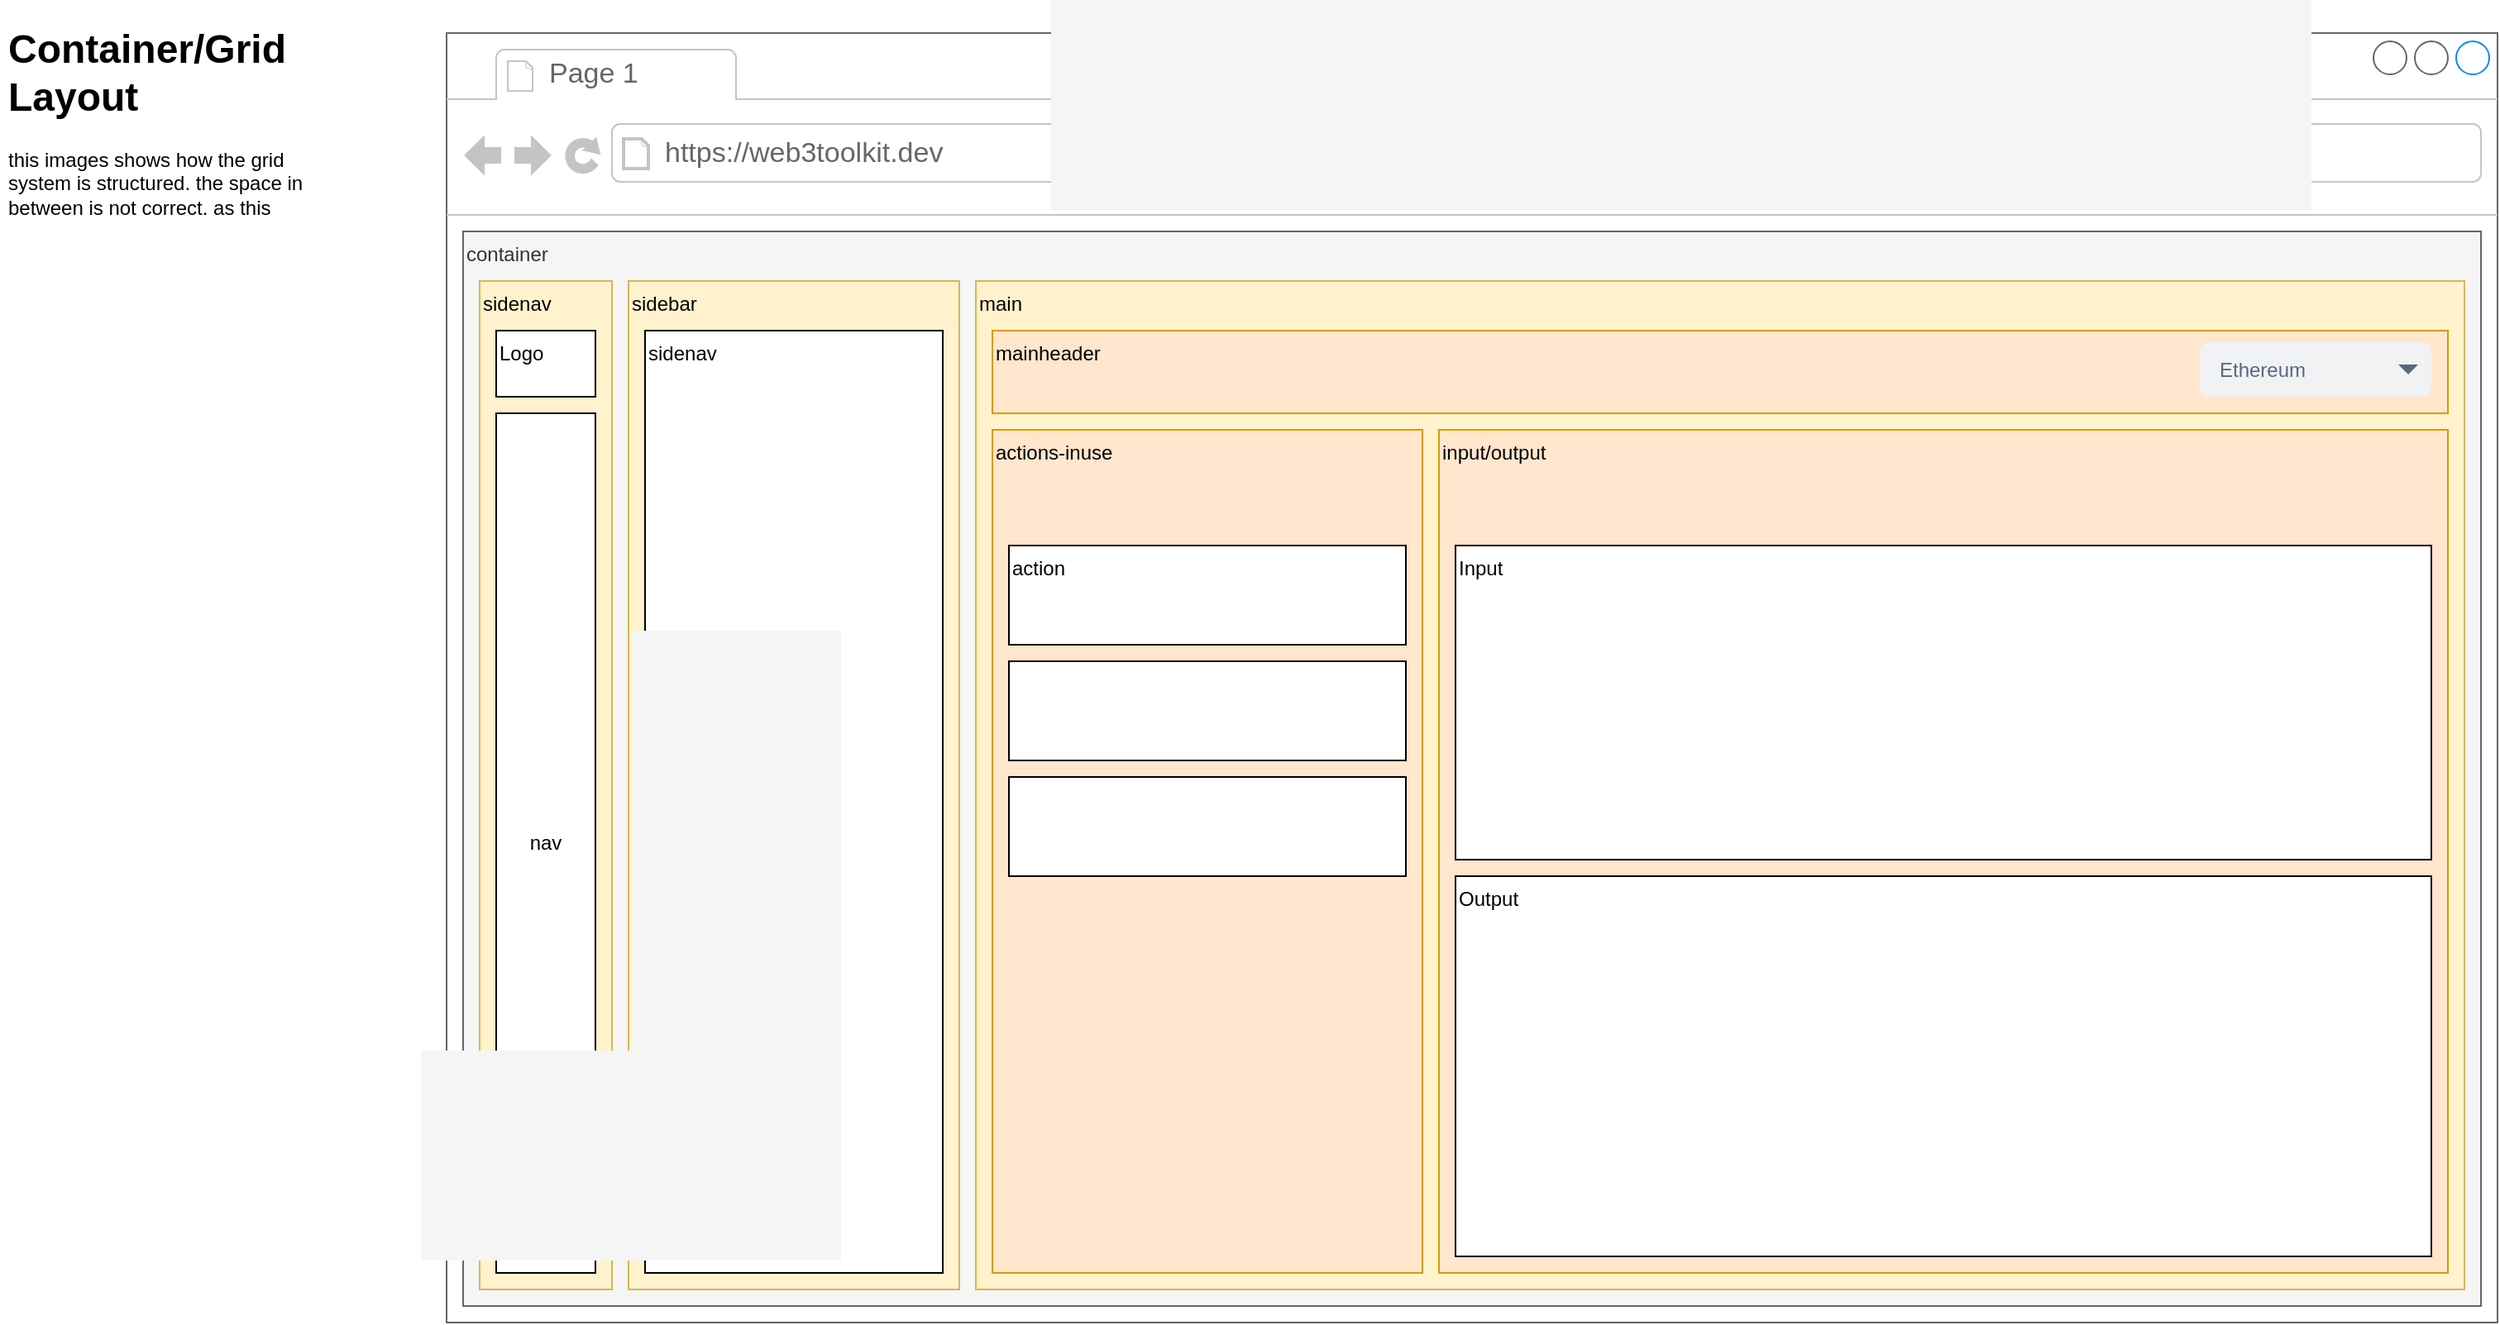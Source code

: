 <mxfile version="16.5.1" type="device" pages="2"><diagram id="3-cAj3V4vFxRDtfZPN4U" name="Layout"><mxGraphModel dx="2272" dy="857" grid="1" gridSize="10" guides="1" tooltips="1" connect="1" arrows="1" fold="1" page="1" pageScale="1" pageWidth="850" pageHeight="1100" math="0" shadow="0"><root><mxCell id="RZp6OpLTO9H3QgokEeUe-0"/><mxCell id="RZp6OpLTO9H3QgokEeUe-1" parent="RZp6OpLTO9H3QgokEeUe-0"/><mxCell id="RZp6OpLTO9H3QgokEeUe-2" value="" style="strokeWidth=1;shadow=0;dashed=0;align=left;html=1;shape=mxgraph.mockup.containers.browserWindow;rSize=0;strokeColor=#666666;strokeColor2=#008cff;strokeColor3=#c4c4c4;mainText=,;recursiveResize=0;verticalAlign=top;" parent="RZp6OpLTO9H3QgokEeUe-1" vertex="1"><mxGeometry x="190" y="90" width="1240" height="780" as="geometry"/></mxCell><mxCell id="RZp6OpLTO9H3QgokEeUe-3" value="Page 1" style="strokeWidth=1;shadow=0;dashed=0;align=center;html=1;shape=mxgraph.mockup.containers.anchor;fontSize=17;fontColor=#666666;align=left;" parent="RZp6OpLTO9H3QgokEeUe-2" vertex="1"><mxGeometry x="60" y="12" width="110" height="26" as="geometry"/></mxCell><mxCell id="RZp6OpLTO9H3QgokEeUe-4" value="https://web3toolkit.dev" style="strokeWidth=1;shadow=0;dashed=0;align=center;html=1;shape=mxgraph.mockup.containers.anchor;rSize=0;fontSize=17;fontColor=#666666;align=left;" parent="RZp6OpLTO9H3QgokEeUe-2" vertex="1"><mxGeometry x="130" y="60" width="250" height="26" as="geometry"/></mxCell><mxCell id="RZp6OpLTO9H3QgokEeUe-17" value="container" style="rounded=0;whiteSpace=wrap;html=1;fillColor=#f5f5f5;fontColor=#333333;strokeColor=#666666;align=left;verticalAlign=top;" parent="RZp6OpLTO9H3QgokEeUe-2" vertex="1"><mxGeometry x="10" y="120" width="1220" height="650" as="geometry"/></mxCell><mxCell id="RZp6OpLTO9H3QgokEeUe-18" value="sidebar" style="rounded=0;whiteSpace=wrap;html=1;fillColor=#fff2cc;strokeColor=#d6b656;align=left;verticalAlign=top;" parent="RZp6OpLTO9H3QgokEeUe-2" vertex="1"><mxGeometry x="110" y="150" width="200" height="610" as="geometry"/></mxCell><mxCell id="RZp6OpLTO9H3QgokEeUe-20" value="main" style="rounded=0;whiteSpace=wrap;html=1;fillColor=#fff2cc;strokeColor=#d6b656;align=left;verticalAlign=top;" parent="RZp6OpLTO9H3QgokEeUe-2" vertex="1"><mxGeometry x="320" y="150" width="900" height="610" as="geometry"/></mxCell><mxCell id="RZp6OpLTO9H3QgokEeUe-19" value="actions-inuse" style="rounded=0;whiteSpace=wrap;html=1;fillColor=#ffe6cc;strokeColor=#d79b00;verticalAlign=top;align=left;" parent="RZp6OpLTO9H3QgokEeUe-2" vertex="1"><mxGeometry x="330" y="240" width="260" height="510" as="geometry"/></mxCell><mxCell id="RZp6OpLTO9H3QgokEeUe-21" value="action" style="rounded=0;whiteSpace=wrap;html=1;verticalAlign=top;align=left;" parent="RZp6OpLTO9H3QgokEeUe-2" vertex="1"><mxGeometry x="340" y="310" width="240" height="60" as="geometry"/></mxCell><mxCell id="RZp6OpLTO9H3QgokEeUe-22" value="" style="rounded=0;whiteSpace=wrap;html=1;verticalAlign=top;align=left;" parent="RZp6OpLTO9H3QgokEeUe-2" vertex="1"><mxGeometry x="340" y="380" width="240" height="60" as="geometry"/></mxCell><mxCell id="RZp6OpLTO9H3QgokEeUe-23" value="" style="rounded=0;whiteSpace=wrap;html=1;verticalAlign=top;align=left;" parent="RZp6OpLTO9H3QgokEeUe-2" vertex="1"><mxGeometry x="340" y="450" width="240" height="60" as="geometry"/></mxCell><mxCell id="RZp6OpLTO9H3QgokEeUe-24" value="input/output" style="rounded=0;whiteSpace=wrap;html=1;fillColor=#ffe6cc;strokeColor=#d79b00;verticalAlign=top;align=left;" parent="RZp6OpLTO9H3QgokEeUe-2" vertex="1"><mxGeometry x="600" y="240" width="610" height="510" as="geometry"/></mxCell><mxCell id="RZp6OpLTO9H3QgokEeUe-26" value="sidenav" style="rounded=0;whiteSpace=wrap;html=1;verticalAlign=top;align=left;" parent="RZp6OpLTO9H3QgokEeUe-2" vertex="1"><mxGeometry x="120" y="180" width="180" height="570" as="geometry"/></mxCell><mxCell id="RZp6OpLTO9H3QgokEeUe-27" value="mainheader" style="rounded=0;whiteSpace=wrap;html=1;fillColor=#ffe6cc;strokeColor=#d79b00;verticalAlign=top;align=left;" parent="RZp6OpLTO9H3QgokEeUe-2" vertex="1"><mxGeometry x="330" y="180" width="880" height="50" as="geometry"/></mxCell><mxCell id="RZp6OpLTO9H3QgokEeUe-6" value="Ethereum" style="rounded=1;fillColor=#F1F2F4;strokeColor=none;html=1;fontColor=#596780;align=left;fontSize=12;spacingLeft=10;sketch=0;" parent="RZp6OpLTO9H3QgokEeUe-2" vertex="1"><mxGeometry x="1060" y="187" width="140" height="33" as="geometry"/></mxCell><mxCell id="RZp6OpLTO9H3QgokEeUe-7" value="" style="shape=triangle;direction=south;fillColor=#596780;strokeColor=none;html=1;sketch=0;" parent="RZp6OpLTO9H3QgokEeUe-6" vertex="1"><mxGeometry x="1" y="0.5" width="12" height="6" relative="1" as="geometry"><mxPoint x="-20" y="-3" as="offset"/></mxGeometry></mxCell><mxCell id="RZp6OpLTO9H3QgokEeUe-28" value="Input" style="rounded=0;whiteSpace=wrap;html=1;verticalAlign=top;align=left;" parent="RZp6OpLTO9H3QgokEeUe-2" vertex="1"><mxGeometry x="610" y="310" width="590" height="190" as="geometry"/></mxCell><mxCell id="RZp6OpLTO9H3QgokEeUe-29" value="Output" style="rounded=0;whiteSpace=wrap;html=1;verticalAlign=top;align=left;" parent="RZp6OpLTO9H3QgokEeUe-2" vertex="1"><mxGeometry x="610" y="510" width="590" height="230" as="geometry"/></mxCell><mxCell id="lHLZPjAf0To-OFBPr_Mt-18" value="sidenav" style="rounded=0;whiteSpace=wrap;html=1;fillColor=#fff2cc;strokeColor=#d6b656;verticalAlign=top;align=left;" vertex="1" parent="RZp6OpLTO9H3QgokEeUe-2"><mxGeometry x="20" y="150" width="80" height="610" as="geometry"/></mxCell><mxCell id="RZp6OpLTO9H3QgokEeUe-25" value="Logo" style="rounded=0;whiteSpace=wrap;html=1;verticalAlign=top;align=left;" parent="RZp6OpLTO9H3QgokEeUe-2" vertex="1"><mxGeometry x="30" y="180" width="60" height="40" as="geometry"/></mxCell><mxCell id="lHLZPjAf0To-OFBPr_Mt-19" value="nav" style="rounded=0;whiteSpace=wrap;html=1;" vertex="1" parent="RZp6OpLTO9H3QgokEeUe-2"><mxGeometry x="30" y="230" width="60" height="520" as="geometry"/></mxCell><mxCell id="RZp6OpLTO9H3QgokEeUe-30" value="&lt;h1&gt;Container/Grid Layout&lt;/h1&gt;&lt;div&gt;this images shows how the grid system is structured. the space in between is not correct, as this only focusses on how the rows and columns should be.&lt;/div&gt;" style="text;html=1;strokeColor=none;fillColor=none;spacing=5;spacingTop=-20;whiteSpace=wrap;overflow=hidden;rounded=0;" parent="RZp6OpLTO9H3QgokEeUe-1" vertex="1"><mxGeometry x="-80" y="80" width="190" height="120" as="geometry"/></mxCell></root></mxGraphModel></diagram><diagram id="2Ews7XKgGNr185ZKeQb5" name="icon"><mxGraphModel dx="1184" dy="714" grid="1" gridSize="10" guides="1" tooltips="1" connect="1" arrows="1" fold="1" page="1" pageScale="1" pageWidth="850" pageHeight="1100" math="0" shadow="0"><root><mxCell id="30nbD72PERh6PyU3U_IO-0"/><mxCell id="30nbD72PERh6PyU3U_IO-1" parent="30nbD72PERh6PyU3U_IO-0"/><mxCell id="roBNlrQUDukyXQDoDAtn-1" value="" style="endArrow=oval;html=1;rounded=0;endFill=1;startArrow=oval;startFill=1;strokeWidth=2;" edge="1" parent="30nbD72PERh6PyU3U_IO-1"><mxGeometry width="50" height="50" relative="1" as="geometry"><mxPoint x="301" y="644" as="sourcePoint"/><mxPoint x="355" y="595" as="targetPoint"/></mxGeometry></mxCell><mxCell id="roBNlrQUDukyXQDoDAtn-2" value="" style="endArrow=oval;html=1;rounded=0;endFill=1;startArrow=oval;startFill=1;strokeWidth=2;" edge="1" parent="30nbD72PERh6PyU3U_IO-1"><mxGeometry width="50" height="50" relative="1" as="geometry"><mxPoint x="355" y="595" as="sourcePoint"/><mxPoint x="409" y="547" as="targetPoint"/></mxGeometry></mxCell><mxCell id="roBNlrQUDukyXQDoDAtn-3" value="" style="endArrow=oval;html=1;rounded=0;endFill=1;startArrow=oval;startFill=1;strokeWidth=2;" edge="1" parent="30nbD72PERh6PyU3U_IO-1"><mxGeometry width="50" height="50" relative="1" as="geometry"><mxPoint x="205" y="741" as="sourcePoint"/><mxPoint x="249.0" y="691" as="targetPoint"/></mxGeometry></mxCell><mxCell id="roBNlrQUDukyXQDoDAtn-4" value="" style="endArrow=oval;html=1;rounded=0;endFill=1;startArrow=oval;startFill=1;strokeWidth=2;" edge="1" parent="30nbD72PERh6PyU3U_IO-1"><mxGeometry width="50" height="50" relative="1" as="geometry"><mxPoint x="299" y="806" as="sourcePoint"/><mxPoint x="222" y="803" as="targetPoint"/></mxGeometry></mxCell><mxCell id="roBNlrQUDukyXQDoDAtn-5" value="" style="endArrow=oval;html=1;rounded=0;endFill=1;startArrow=oval;startFill=1;strokeWidth=2;" edge="1" parent="30nbD72PERh6PyU3U_IO-1"><mxGeometry width="50" height="50" relative="1" as="geometry"><mxPoint x="299" y="806" as="sourcePoint"/><mxPoint x="273" y="751" as="targetPoint"/></mxGeometry></mxCell><mxCell id="roBNlrQUDukyXQDoDAtn-6" value="" style="endArrow=oval;html=1;rounded=0;endFill=1;startArrow=oval;startFill=1;strokeWidth=2;" edge="1" parent="30nbD72PERh6PyU3U_IO-1"><mxGeometry width="50" height="50" relative="1" as="geometry"><mxPoint x="353" y="751" as="sourcePoint"/><mxPoint x="363" y="661" as="targetPoint"/></mxGeometry></mxCell><mxCell id="roBNlrQUDukyXQDoDAtn-7" value="" style="endArrow=oval;html=1;rounded=0;endFill=1;startArrow=oval;startFill=1;strokeWidth=2;" edge="1" parent="30nbD72PERh6PyU3U_IO-1"><mxGeometry width="50" height="50" relative="1" as="geometry"><mxPoint x="249.0" y="691" as="sourcePoint"/><mxPoint x="301" y="644" as="targetPoint"/></mxGeometry></mxCell><mxCell id="roBNlrQUDukyXQDoDAtn-8" value="" style="endArrow=oval;html=1;rounded=0;endFill=1;startArrow=oval;startFill=1;strokeWidth=2;" edge="1" parent="30nbD72PERh6PyU3U_IO-1"><mxGeometry width="50" height="50" relative="1" as="geometry"><mxPoint x="450" y="570" as="sourcePoint"/><mxPoint x="409" y="547" as="targetPoint"/></mxGeometry></mxCell><mxCell id="roBNlrQUDukyXQDoDAtn-9" value="" style="endArrow=oval;html=1;rounded=0;endFill=1;startArrow=oval;startFill=1;strokeWidth=2;" edge="1" parent="30nbD72PERh6PyU3U_IO-1"><mxGeometry width="50" height="50" relative="1" as="geometry"><mxPoint x="450" y="570" as="sourcePoint"/><mxPoint x="400" y="630" as="targetPoint"/></mxGeometry></mxCell><mxCell id="roBNlrQUDukyXQDoDAtn-10" value="" style="endArrow=oval;html=1;rounded=0;endFill=1;startArrow=oval;startFill=1;strokeWidth=2;" edge="1" parent="30nbD72PERh6PyU3U_IO-1"><mxGeometry width="50" height="50" relative="1" as="geometry"><mxPoint x="484" y="600" as="sourcePoint"/><mxPoint x="520" y="567" as="targetPoint"/></mxGeometry></mxCell><mxCell id="roBNlrQUDukyXQDoDAtn-11" value="" style="endArrow=oval;html=1;rounded=0;endFill=1;startArrow=oval;startFill=1;strokeWidth=2;" edge="1" parent="30nbD72PERh6PyU3U_IO-1"><mxGeometry width="50" height="50" relative="1" as="geometry"><mxPoint x="453" y="638" as="sourcePoint"/><mxPoint x="484" y="600" as="targetPoint"/></mxGeometry></mxCell><mxCell id="roBNlrQUDukyXQDoDAtn-12" value="" style="endArrow=oval;html=1;rounded=0;endFill=1;startArrow=oval;startFill=1;strokeWidth=2;" edge="1" parent="30nbD72PERh6PyU3U_IO-1"><mxGeometry width="50" height="50" relative="1" as="geometry"><mxPoint x="570" y="575" as="sourcePoint"/><mxPoint x="520" y="567" as="targetPoint"/></mxGeometry></mxCell><mxCell id="roBNlrQUDukyXQDoDAtn-13" value="" style="endArrow=oval;html=1;rounded=0;endFill=1;startArrow=oval;startFill=1;strokeWidth=2;" edge="1" parent="30nbD72PERh6PyU3U_IO-1"><mxGeometry width="50" height="50" relative="1" as="geometry"><mxPoint x="589" y="592" as="sourcePoint"/><mxPoint x="570" y="575" as="targetPoint"/></mxGeometry></mxCell><mxCell id="roBNlrQUDukyXQDoDAtn-14" value="" style="endArrow=oval;html=1;rounded=0;endFill=1;startArrow=oval;startFill=1;strokeWidth=2;" edge="1" parent="30nbD72PERh6PyU3U_IO-1"><mxGeometry width="50" height="50" relative="1" as="geometry"><mxPoint x="584" y="613" as="sourcePoint"/><mxPoint x="589" y="592" as="targetPoint"/></mxGeometry></mxCell><mxCell id="roBNlrQUDukyXQDoDAtn-15" value="" style="endArrow=oval;html=1;rounded=0;endFill=1;startArrow=oval;startFill=1;strokeWidth=2;" edge="1" parent="30nbD72PERh6PyU3U_IO-1"><mxGeometry width="50" height="50" relative="1" as="geometry"><mxPoint x="655" y="521" as="sourcePoint"/><mxPoint x="638" y="504.0" as="targetPoint"/></mxGeometry></mxCell><mxCell id="roBNlrQUDukyXQDoDAtn-16" value="" style="endArrow=oval;html=1;rounded=0;endFill=1;startArrow=oval;startFill=1;strokeWidth=2;" edge="1" parent="30nbD72PERh6PyU3U_IO-1"><mxGeometry width="50" height="50" relative="1" as="geometry"><mxPoint x="638" y="504.0" as="sourcePoint"/><mxPoint x="605" y="432" as="targetPoint"/></mxGeometry></mxCell><mxCell id="roBNlrQUDukyXQDoDAtn-17" value="" style="endArrow=oval;html=1;rounded=0;endFill=1;startArrow=oval;startFill=1;strokeWidth=2;" edge="1" parent="30nbD72PERh6PyU3U_IO-1"><mxGeometry width="50" height="50" relative="1" as="geometry"><mxPoint x="446" y="456" as="sourcePoint"/><mxPoint x="440" y="500" as="targetPoint"/></mxGeometry></mxCell><mxCell id="roBNlrQUDukyXQDoDAtn-18" value="" style="endArrow=oval;html=1;rounded=0;endFill=1;startArrow=oval;startFill=1;strokeWidth=2;" edge="1" parent="30nbD72PERh6PyU3U_IO-1"><mxGeometry width="50" height="50" relative="1" as="geometry"><mxPoint x="492" y="362" as="sourcePoint"/><mxPoint x="411" y="374.0" as="targetPoint"/></mxGeometry></mxCell><mxCell id="roBNlrQUDukyXQDoDAtn-19" value="" style="endArrow=oval;html=1;rounded=0;endFill=1;startArrow=oval;startFill=1;strokeWidth=2;" edge="1" parent="30nbD72PERh6PyU3U_IO-1"><mxGeometry width="50" height="50" relative="1" as="geometry"><mxPoint x="605" y="432" as="sourcePoint"/><mxPoint x="555" y="386" as="targetPoint"/></mxGeometry></mxCell><mxCell id="roBNlrQUDukyXQDoDAtn-20" value="" style="endArrow=oval;html=1;rounded=0;endFill=1;startArrow=oval;startFill=1;strokeWidth=2;" edge="1" parent="30nbD72PERh6PyU3U_IO-1"><mxGeometry width="50" height="50" relative="1" as="geometry"><mxPoint x="555" y="386" as="sourcePoint"/><mxPoint x="492" y="362" as="targetPoint"/></mxGeometry></mxCell><mxCell id="roBNlrQUDukyXQDoDAtn-21" value="" style="endArrow=oval;html=1;rounded=0;endFill=1;startArrow=oval;startFill=1;strokeWidth=2;" edge="1" parent="30nbD72PERh6PyU3U_IO-1"><mxGeometry width="50" height="50" relative="1" as="geometry"><mxPoint x="440" y="500" as="sourcePoint"/><mxPoint x="409" y="547" as="targetPoint"/></mxGeometry></mxCell><mxCell id="roBNlrQUDukyXQDoDAtn-22" value="" style="endArrow=oval;html=1;rounded=0;endFill=1;startArrow=oval;startFill=1;strokeWidth=2;" edge="1" parent="30nbD72PERh6PyU3U_IO-1"><mxGeometry width="50" height="50" relative="1" as="geometry"><mxPoint x="446" y="456" as="sourcePoint"/><mxPoint x="406" y="436" as="targetPoint"/></mxGeometry></mxCell><mxCell id="roBNlrQUDukyXQDoDAtn-23" value="" style="endArrow=oval;html=1;rounded=0;endFill=1;startArrow=oval;startFill=1;strokeWidth=2;" edge="1" parent="30nbD72PERh6PyU3U_IO-1"><mxGeometry width="50" height="50" relative="1" as="geometry"><mxPoint x="406" y="436" as="sourcePoint"/><mxPoint x="361" y="411" as="targetPoint"/></mxGeometry></mxCell><mxCell id="roBNlrQUDukyXQDoDAtn-24" value="" style="endArrow=oval;html=1;rounded=0;endFill=1;startArrow=oval;startFill=1;strokeWidth=2;" edge="1" parent="30nbD72PERh6PyU3U_IO-1"><mxGeometry width="50" height="50" relative="1" as="geometry"><mxPoint x="361" y="411" as="sourcePoint"/><mxPoint x="411" y="374.0" as="targetPoint"/></mxGeometry></mxCell><mxCell id="roBNlrQUDukyXQDoDAtn-25" value="" style="endArrow=oval;html=1;rounded=0;endFill=1;startArrow=oval;startFill=1;strokeWidth=2;" edge="1" parent="30nbD72PERh6PyU3U_IO-1"><mxGeometry width="50" height="50" relative="1" as="geometry"><mxPoint x="403" y="695" as="sourcePoint"/><mxPoint x="453" y="638" as="targetPoint"/></mxGeometry></mxCell><mxCell id="roBNlrQUDukyXQDoDAtn-26" value="" style="endArrow=oval;html=1;rounded=0;endFill=1;startArrow=oval;startFill=1;strokeWidth=2;" edge="1" parent="30nbD72PERh6PyU3U_IO-1"><mxGeometry width="50" height="50" relative="1" as="geometry"><mxPoint x="682" y="511" as="sourcePoint"/><mxPoint x="655" y="521" as="targetPoint"/></mxGeometry></mxCell><mxCell id="roBNlrQUDukyXQDoDAtn-27" value="" style="endArrow=oval;html=1;rounded=0;endFill=1;startArrow=oval;startFill=1;strokeWidth=2;" edge="1" parent="30nbD72PERh6PyU3U_IO-1"><mxGeometry width="50" height="50" relative="1" as="geometry"><mxPoint x="682" y="511" as="sourcePoint"/><mxPoint x="718" y="545" as="targetPoint"/></mxGeometry></mxCell><mxCell id="roBNlrQUDukyXQDoDAtn-28" value="" style="endArrow=oval;html=1;rounded=0;endFill=1;startArrow=oval;startFill=1;strokeWidth=2;" edge="1" parent="30nbD72PERh6PyU3U_IO-1"><mxGeometry width="50" height="50" relative="1" as="geometry"><mxPoint x="669" y="596" as="sourcePoint"/><mxPoint x="718" y="545" as="targetPoint"/></mxGeometry></mxCell><mxCell id="roBNlrQUDukyXQDoDAtn-29" value="" style="endArrow=oval;html=1;rounded=0;endFill=1;startArrow=oval;startFill=1;strokeWidth=2;" edge="1" parent="30nbD72PERh6PyU3U_IO-1"><mxGeometry width="50" height="50" relative="1" as="geometry"><mxPoint x="620" y="647" as="sourcePoint"/><mxPoint x="669" y="596" as="targetPoint"/></mxGeometry></mxCell><mxCell id="roBNlrQUDukyXQDoDAtn-30" value="" style="endArrow=oval;html=1;rounded=0;endFill=1;startArrow=oval;startFill=1;strokeWidth=2;" edge="1" parent="30nbD72PERh6PyU3U_IO-1"><mxGeometry width="50" height="50" relative="1" as="geometry"><mxPoint x="584" y="613" as="sourcePoint"/><mxPoint x="620" y="647" as="targetPoint"/></mxGeometry></mxCell><mxCell id="roBNlrQUDukyXQDoDAtn-31" value="" style="endArrow=oval;html=1;rounded=0;endFill=1;startArrow=oval;startFill=1;strokeWidth=2;" edge="1" parent="30nbD72PERh6PyU3U_IO-1"><mxGeometry width="50" height="50" relative="1" as="geometry"><mxPoint x="353" y="751" as="sourcePoint"/><mxPoint x="403" y="695" as="targetPoint"/></mxGeometry></mxCell><mxCell id="roBNlrQUDukyXQDoDAtn-32" value="" style="endArrow=oval;html=1;rounded=0;endFill=1;startArrow=oval;startFill=1;strokeWidth=2;" edge="1" parent="30nbD72PERh6PyU3U_IO-1"><mxGeometry width="50" height="50" relative="1" as="geometry"><mxPoint x="299" y="806" as="sourcePoint"/><mxPoint x="353" y="751" as="targetPoint"/></mxGeometry></mxCell><mxCell id="roBNlrQUDukyXQDoDAtn-33" value="" style="endArrow=oval;html=1;rounded=0;endFill=1;startArrow=oval;startFill=1;strokeWidth=2;" edge="1" parent="30nbD72PERh6PyU3U_IO-1"><mxGeometry width="50" height="50" relative="1" as="geometry"><mxPoint x="222" y="803" as="sourcePoint"/><mxPoint x="205" y="741" as="targetPoint"/></mxGeometry></mxCell><mxCell id="roBNlrQUDukyXQDoDAtn-34" value="" style="endArrow=oval;html=1;rounded=0;endFill=1;startArrow=oval;startFill=1;strokeWidth=2;" edge="1" parent="30nbD72PERh6PyU3U_IO-1"><mxGeometry width="50" height="50" relative="1" as="geometry"><mxPoint x="273" y="751" as="sourcePoint"/><mxPoint x="353" y="751" as="targetPoint"/></mxGeometry></mxCell><mxCell id="roBNlrQUDukyXQDoDAtn-35" value="" style="endArrow=oval;html=1;rounded=0;endFill=1;startArrow=oval;startFill=1;strokeWidth=2;" edge="1" parent="30nbD72PERh6PyU3U_IO-1"><mxGeometry width="50" height="50" relative="1" as="geometry"><mxPoint x="289.0" y="676" as="sourcePoint"/><mxPoint x="249.0" y="691" as="targetPoint"/></mxGeometry></mxCell><mxCell id="roBNlrQUDukyXQDoDAtn-36" value="" style="endArrow=oval;html=1;rounded=0;endFill=1;startArrow=oval;startFill=1;strokeWidth=2;" edge="1" parent="30nbD72PERh6PyU3U_IO-1"><mxGeometry width="50" height="50" relative="1" as="geometry"><mxPoint x="273" y="751" as="sourcePoint"/><mxPoint x="205" y="741" as="targetPoint"/></mxGeometry></mxCell><mxCell id="roBNlrQUDukyXQDoDAtn-37" value="" style="endArrow=oval;html=1;rounded=0;endFill=1;startArrow=oval;startFill=1;strokeWidth=2;" edge="1" parent="30nbD72PERh6PyU3U_IO-1"><mxGeometry width="50" height="50" relative="1" as="geometry"><mxPoint x="273" y="751" as="sourcePoint"/><mxPoint x="289.0" y="676" as="targetPoint"/></mxGeometry></mxCell><mxCell id="roBNlrQUDukyXQDoDAtn-38" value="" style="endArrow=oval;html=1;rounded=0;endFill=1;startArrow=oval;startFill=1;strokeWidth=2;" edge="1" parent="30nbD72PERh6PyU3U_IO-1"><mxGeometry width="50" height="50" relative="1" as="geometry"><mxPoint x="222" y="803" as="sourcePoint"/><mxPoint x="273" y="751" as="targetPoint"/></mxGeometry></mxCell><mxCell id="roBNlrQUDukyXQDoDAtn-39" value="" style="endArrow=oval;html=1;rounded=0;endFill=1;startArrow=oval;startFill=1;strokeWidth=2;" edge="1" parent="30nbD72PERh6PyU3U_IO-1"><mxGeometry width="50" height="50" relative="1" as="geometry"><mxPoint x="301" y="644" as="sourcePoint"/><mxPoint x="289.0" y="676" as="targetPoint"/></mxGeometry></mxCell><mxCell id="roBNlrQUDukyXQDoDAtn-40" value="" style="endArrow=oval;html=1;rounded=0;endFill=1;startArrow=oval;startFill=1;strokeWidth=2;" edge="1" parent="30nbD72PERh6PyU3U_IO-1"><mxGeometry width="50" height="50" relative="1" as="geometry"><mxPoint x="313" y="733" as="sourcePoint"/><mxPoint x="289.0" y="676" as="targetPoint"/></mxGeometry></mxCell><mxCell id="roBNlrQUDukyXQDoDAtn-41" value="" style="endArrow=oval;html=1;rounded=0;endFill=1;startArrow=oval;startFill=1;strokeWidth=2;" edge="1" parent="30nbD72PERh6PyU3U_IO-1"><mxGeometry width="50" height="50" relative="1" as="geometry"><mxPoint x="353" y="751" as="sourcePoint"/><mxPoint x="313" y="733" as="targetPoint"/></mxGeometry></mxCell><mxCell id="roBNlrQUDukyXQDoDAtn-42" value="" style="endArrow=oval;html=1;rounded=0;endFill=1;startArrow=oval;startFill=1;strokeWidth=2;" edge="1" parent="30nbD72PERh6PyU3U_IO-1"><mxGeometry width="50" height="50" relative="1" as="geometry"><mxPoint x="273" y="751" as="sourcePoint"/><mxPoint x="313" y="733" as="targetPoint"/></mxGeometry></mxCell><mxCell id="roBNlrQUDukyXQDoDAtn-43" value="" style="endArrow=oval;html=1;rounded=0;endFill=1;startArrow=oval;startFill=1;strokeWidth=2;" edge="1" parent="30nbD72PERh6PyU3U_IO-1"><mxGeometry width="50" height="50" relative="1" as="geometry"><mxPoint x="313" y="733" as="sourcePoint"/><mxPoint x="363" y="661" as="targetPoint"/></mxGeometry></mxCell><mxCell id="roBNlrQUDukyXQDoDAtn-44" value="" style="endArrow=oval;html=1;rounded=0;endFill=1;startArrow=oval;startFill=1;strokeWidth=2;" edge="1" parent="30nbD72PERh6PyU3U_IO-1"><mxGeometry width="50" height="50" relative="1" as="geometry"><mxPoint x="363" y="661" as="sourcePoint"/><mxPoint x="355" y="595" as="targetPoint"/></mxGeometry></mxCell><mxCell id="roBNlrQUDukyXQDoDAtn-45" value="" style="endArrow=oval;html=1;rounded=0;endFill=1;startArrow=oval;startFill=1;strokeWidth=2;" edge="1" parent="30nbD72PERh6PyU3U_IO-1"><mxGeometry width="50" height="50" relative="1" as="geometry"><mxPoint x="421" y="658" as="sourcePoint"/><mxPoint x="363" y="661" as="targetPoint"/></mxGeometry></mxCell><mxCell id="roBNlrQUDukyXQDoDAtn-46" value="" style="endArrow=oval;html=1;rounded=0;endFill=1;startArrow=oval;startFill=1;strokeWidth=2;" edge="1" parent="30nbD72PERh6PyU3U_IO-1"><mxGeometry width="50" height="50" relative="1" as="geometry"><mxPoint x="453" y="638" as="sourcePoint"/><mxPoint x="421" y="658" as="targetPoint"/></mxGeometry></mxCell><mxCell id="roBNlrQUDukyXQDoDAtn-47" value="" style="endArrow=oval;html=1;rounded=0;endFill=1;startArrow=oval;startFill=1;strokeWidth=2;" edge="1" parent="30nbD72PERh6PyU3U_IO-1"><mxGeometry width="50" height="50" relative="1" as="geometry"><mxPoint x="421" y="658" as="sourcePoint"/><mxPoint x="403" y="695" as="targetPoint"/></mxGeometry></mxCell><mxCell id="roBNlrQUDukyXQDoDAtn-48" value="" style="endArrow=oval;html=1;rounded=0;endFill=1;startArrow=oval;startFill=1;strokeWidth=2;" edge="1" parent="30nbD72PERh6PyU3U_IO-1"><mxGeometry width="50" height="50" relative="1" as="geometry"><mxPoint x="363" y="661" as="sourcePoint"/><mxPoint x="403" y="695" as="targetPoint"/></mxGeometry></mxCell><mxCell id="roBNlrQUDukyXQDoDAtn-49" value="" style="endArrow=oval;html=1;rounded=0;endFill=1;startArrow=oval;startFill=1;strokeWidth=2;" edge="1" parent="30nbD72PERh6PyU3U_IO-1"><mxGeometry width="50" height="50" relative="1" as="geometry"><mxPoint x="289.0" y="676" as="sourcePoint"/><mxPoint x="363" y="661" as="targetPoint"/></mxGeometry></mxCell><mxCell id="roBNlrQUDukyXQDoDAtn-50" value="" style="endArrow=oval;html=1;rounded=0;endFill=1;startArrow=oval;startFill=1;strokeWidth=2;" edge="1" parent="30nbD72PERh6PyU3U_IO-1"><mxGeometry width="50" height="50" relative="1" as="geometry"><mxPoint x="363" y="661" as="sourcePoint"/><mxPoint x="302" y="644" as="targetPoint"/></mxGeometry></mxCell><mxCell id="roBNlrQUDukyXQDoDAtn-51" value="" style="endArrow=oval;html=1;rounded=0;endFill=1;startArrow=oval;startFill=1;strokeWidth=2;" edge="1" parent="30nbD72PERh6PyU3U_IO-1"><mxGeometry width="50" height="50" relative="1" as="geometry"><mxPoint x="400" y="630" as="sourcePoint"/><mxPoint x="355" y="595" as="targetPoint"/></mxGeometry></mxCell><mxCell id="roBNlrQUDukyXQDoDAtn-52" value="" style="endArrow=oval;html=1;rounded=0;endFill=1;startArrow=oval;startFill=1;strokeWidth=2;" edge="1" parent="30nbD72PERh6PyU3U_IO-1"><mxGeometry width="50" height="50" relative="1" as="geometry"><mxPoint x="453" y="638" as="sourcePoint"/><mxPoint x="450" y="570" as="targetPoint"/></mxGeometry></mxCell><mxCell id="roBNlrQUDukyXQDoDAtn-53" value="" style="endArrow=oval;html=1;rounded=0;endFill=1;startArrow=oval;startFill=1;strokeWidth=2;" edge="1" parent="30nbD72PERh6PyU3U_IO-1"><mxGeometry width="50" height="50" relative="1" as="geometry"><mxPoint x="400" y="630" as="sourcePoint"/><mxPoint x="409" y="547" as="targetPoint"/></mxGeometry></mxCell><mxCell id="roBNlrQUDukyXQDoDAtn-54" value="" style="endArrow=oval;html=1;rounded=0;endFill=1;startArrow=oval;startFill=1;strokeWidth=2;" edge="1" parent="30nbD72PERh6PyU3U_IO-1"><mxGeometry width="50" height="50" relative="1" as="geometry"><mxPoint x="400" y="630" as="sourcePoint"/><mxPoint x="453" y="638" as="targetPoint"/></mxGeometry></mxCell><mxCell id="roBNlrQUDukyXQDoDAtn-55" value="" style="endArrow=oval;html=1;rounded=0;endFill=1;startArrow=oval;startFill=1;strokeWidth=2;" edge="1" parent="30nbD72PERh6PyU3U_IO-1"><mxGeometry width="50" height="50" relative="1" as="geometry"><mxPoint x="613" y="617" as="sourcePoint"/><mxPoint x="617" y="593" as="targetPoint"/></mxGeometry></mxCell><mxCell id="roBNlrQUDukyXQDoDAtn-56" value="" style="endArrow=oval;html=1;rounded=0;endFill=1;startArrow=oval;startFill=1;strokeWidth=2;" edge="1" parent="30nbD72PERh6PyU3U_IO-1"><mxGeometry width="50" height="50" relative="1" as="geometry"><mxPoint x="649" y="570" as="sourcePoint"/><mxPoint x="640" y="550" as="targetPoint"/></mxGeometry></mxCell><mxCell id="roBNlrQUDukyXQDoDAtn-57" value="" style="endArrow=oval;html=1;rounded=0;endFill=1;startArrow=oval;startFill=1;strokeWidth=2;" edge="1" parent="30nbD72PERh6PyU3U_IO-1"><mxGeometry width="50" height="50" relative="1" as="geometry"><mxPoint x="421" y="658" as="sourcePoint"/><mxPoint x="400" y="630" as="targetPoint"/></mxGeometry></mxCell><mxCell id="roBNlrQUDukyXQDoDAtn-58" value="" style="endArrow=oval;html=1;rounded=0;endFill=1;startArrow=oval;startFill=1;strokeWidth=2;" edge="1" parent="30nbD72PERh6PyU3U_IO-1"><mxGeometry width="50" height="50" relative="1" as="geometry"><mxPoint x="649" y="570" as="sourcePoint"/><mxPoint x="626" y="570" as="targetPoint"/></mxGeometry></mxCell><mxCell id="roBNlrQUDukyXQDoDAtn-59" value="" style="endArrow=oval;html=1;rounded=0;endFill=1;startArrow=oval;startFill=1;strokeWidth=2;" edge="1" parent="30nbD72PERh6PyU3U_IO-1"><mxGeometry width="50" height="50" relative="1" as="geometry"><mxPoint x="669" y="596" as="sourcePoint"/><mxPoint x="649" y="570" as="targetPoint"/></mxGeometry></mxCell><mxCell id="roBNlrQUDukyXQDoDAtn-60" value="" style="endArrow=oval;html=1;rounded=0;endFill=1;startArrow=oval;startFill=1;strokeWidth=2;" edge="1" parent="30nbD72PERh6PyU3U_IO-1"><mxGeometry width="50" height="50" relative="1" as="geometry"><mxPoint x="626" y="570" as="sourcePoint"/><mxPoint x="640" y="550" as="targetPoint"/></mxGeometry></mxCell><mxCell id="roBNlrQUDukyXQDoDAtn-61" value="" style="endArrow=oval;html=1;rounded=0;endFill=1;startArrow=oval;startFill=1;strokeWidth=2;" edge="1" parent="30nbD72PERh6PyU3U_IO-1"><mxGeometry width="50" height="50" relative="1" as="geometry"><mxPoint x="631" y="610" as="sourcePoint"/><mxPoint x="620" y="647" as="targetPoint"/></mxGeometry></mxCell><mxCell id="roBNlrQUDukyXQDoDAtn-62" value="" style="endArrow=oval;html=1;rounded=0;endFill=1;startArrow=oval;startFill=1;strokeWidth=2;" edge="1" parent="30nbD72PERh6PyU3U_IO-1"><mxGeometry width="50" height="50" relative="1" as="geometry"><mxPoint x="626" y="570" as="sourcePoint"/><mxPoint x="584" y="613" as="targetPoint"/></mxGeometry></mxCell><mxCell id="roBNlrQUDukyXQDoDAtn-63" value="" style="endArrow=oval;html=1;rounded=0;endFill=1;startArrow=oval;startFill=1;strokeWidth=2;" edge="1" parent="30nbD72PERh6PyU3U_IO-1"><mxGeometry width="50" height="50" relative="1" as="geometry"><mxPoint x="669" y="596" as="sourcePoint"/><mxPoint x="631" y="610" as="targetPoint"/></mxGeometry></mxCell><mxCell id="roBNlrQUDukyXQDoDAtn-64" value="" style="endArrow=oval;html=1;rounded=0;endFill=1;startArrow=oval;startFill=1;strokeWidth=2;" edge="1" parent="30nbD72PERh6PyU3U_IO-1"><mxGeometry width="50" height="50" relative="1" as="geometry"><mxPoint x="617" y="593" as="sourcePoint"/><mxPoint x="584" y="613" as="targetPoint"/></mxGeometry></mxCell><mxCell id="roBNlrQUDukyXQDoDAtn-65" value="" style="endArrow=oval;html=1;rounded=0;endFill=1;startArrow=oval;startFill=1;strokeWidth=2;" edge="1" parent="30nbD72PERh6PyU3U_IO-1"><mxGeometry width="50" height="50" relative="1" as="geometry"><mxPoint x="669" y="596" as="sourcePoint"/><mxPoint x="626" y="570" as="targetPoint"/></mxGeometry></mxCell><mxCell id="roBNlrQUDukyXQDoDAtn-66" value="" style="endArrow=oval;html=1;rounded=0;endFill=1;startArrow=oval;startFill=1;strokeWidth=2;" edge="1" parent="30nbD72PERh6PyU3U_IO-1"><mxGeometry width="50" height="50" relative="1" as="geometry"><mxPoint x="680" y="537" as="sourcePoint"/><mxPoint x="682.0" y="511" as="targetPoint"/></mxGeometry></mxCell><mxCell id="roBNlrQUDukyXQDoDAtn-67" value="" style="endArrow=oval;html=1;rounded=0;endFill=1;startArrow=oval;startFill=1;strokeWidth=2;" edge="1" parent="30nbD72PERh6PyU3U_IO-1"><mxGeometry width="50" height="50" relative="1" as="geometry"><mxPoint x="649" y="570" as="sourcePoint"/><mxPoint x="655.0" y="521" as="targetPoint"/></mxGeometry></mxCell><mxCell id="roBNlrQUDukyXQDoDAtn-68" value="" style="endArrow=oval;html=1;rounded=0;endFill=1;startArrow=oval;startFill=1;strokeWidth=2;" edge="1" parent="30nbD72PERh6PyU3U_IO-1"><mxGeometry width="50" height="50" relative="1" as="geometry"><mxPoint x="640" y="550" as="sourcePoint"/><mxPoint x="655.0" y="521" as="targetPoint"/></mxGeometry></mxCell><mxCell id="roBNlrQUDukyXQDoDAtn-69" value="" style="endArrow=oval;html=1;rounded=0;endFill=1;startArrow=oval;startFill=1;strokeWidth=2;" edge="1" parent="30nbD72PERh6PyU3U_IO-1"><mxGeometry width="50" height="50" relative="1" as="geometry"><mxPoint x="680" y="537" as="sourcePoint"/><mxPoint x="718.0" y="545" as="targetPoint"/></mxGeometry></mxCell><mxCell id="roBNlrQUDukyXQDoDAtn-70" value="" style="endArrow=oval;html=1;rounded=0;endFill=1;startArrow=oval;startFill=1;strokeWidth=2;" edge="1" parent="30nbD72PERh6PyU3U_IO-1"><mxGeometry width="50" height="50" relative="1" as="geometry"><mxPoint x="655" y="521" as="sourcePoint"/><mxPoint x="680.0" y="537" as="targetPoint"/></mxGeometry></mxCell><mxCell id="roBNlrQUDukyXQDoDAtn-71" value="" style="endArrow=oval;html=1;rounded=0;endFill=1;startArrow=oval;startFill=1;strokeWidth=2;" edge="1" parent="30nbD72PERh6PyU3U_IO-1"><mxGeometry width="50" height="50" relative="1" as="geometry"><mxPoint x="649" y="570" as="sourcePoint"/><mxPoint x="718.0" y="545" as="targetPoint"/></mxGeometry></mxCell><mxCell id="roBNlrQUDukyXQDoDAtn-72" value="" style="endArrow=oval;html=1;rounded=0;endFill=1;startArrow=oval;startFill=1;strokeWidth=2;" edge="1" parent="30nbD72PERh6PyU3U_IO-1"><mxGeometry width="50" height="50" relative="1" as="geometry"><mxPoint x="649" y="570" as="sourcePoint"/><mxPoint x="680" y="537" as="targetPoint"/></mxGeometry></mxCell><mxCell id="roBNlrQUDukyXQDoDAtn-73" value="" style="endArrow=oval;html=1;rounded=0;endFill=1;startArrow=oval;startFill=1;strokeWidth=2;" edge="1" parent="30nbD72PERh6PyU3U_IO-1"><mxGeometry width="50" height="50" relative="1" as="geometry"><mxPoint x="613" y="617" as="sourcePoint"/><mxPoint x="620" y="647" as="targetPoint"/></mxGeometry></mxCell><mxCell id="roBNlrQUDukyXQDoDAtn-74" value="" style="endArrow=oval;html=1;rounded=0;endFill=1;startArrow=oval;startFill=1;strokeWidth=2;" edge="1" parent="30nbD72PERh6PyU3U_IO-1"><mxGeometry width="50" height="50" relative="1" as="geometry"><mxPoint x="631.0" y="610" as="sourcePoint"/><mxPoint x="617" y="593" as="targetPoint"/></mxGeometry></mxCell><mxCell id="roBNlrQUDukyXQDoDAtn-75" value="" style="endArrow=oval;html=1;rounded=0;endFill=1;startArrow=oval;startFill=1;strokeWidth=2;" edge="1" parent="30nbD72PERh6PyU3U_IO-1"><mxGeometry width="50" height="50" relative="1" as="geometry"><mxPoint x="584.0" y="613" as="sourcePoint"/><mxPoint x="613" y="617" as="targetPoint"/></mxGeometry></mxCell><mxCell id="roBNlrQUDukyXQDoDAtn-76" value="" style="endArrow=oval;html=1;rounded=0;endFill=1;startArrow=oval;startFill=1;strokeWidth=2;" edge="1" parent="30nbD72PERh6PyU3U_IO-1"><mxGeometry width="50" height="50" relative="1" as="geometry"><mxPoint x="626" y="570" as="sourcePoint"/><mxPoint x="631" y="610" as="targetPoint"/></mxGeometry></mxCell><mxCell id="roBNlrQUDukyXQDoDAtn-77" value="" style="endArrow=oval;html=1;rounded=0;endFill=1;startArrow=oval;startFill=1;strokeWidth=2;" edge="1" parent="30nbD72PERh6PyU3U_IO-1"><mxGeometry width="50" height="50" relative="1" as="geometry"><mxPoint x="617" y="593" as="sourcePoint"/><mxPoint x="626" y="570" as="targetPoint"/></mxGeometry></mxCell><mxCell id="roBNlrQUDukyXQDoDAtn-78" value="" style="endArrow=oval;html=1;rounded=0;endFill=1;startArrow=oval;startFill=1;strokeWidth=2;" edge="1" parent="30nbD72PERh6PyU3U_IO-1"><mxGeometry width="50" height="50" relative="1" as="geometry"><mxPoint x="638" y="504.0" as="sourcePoint"/><mxPoint x="640" y="550" as="targetPoint"/></mxGeometry></mxCell><mxCell id="roBNlrQUDukyXQDoDAtn-79" value="" style="endArrow=oval;html=1;rounded=0;endFill=1;startArrow=oval;startFill=1;strokeWidth=2;" edge="1" parent="30nbD72PERh6PyU3U_IO-1"><mxGeometry width="50" height="50" relative="1" as="geometry"><mxPoint x="520" y="567" as="sourcePoint"/><mxPoint x="557" y="525" as="targetPoint"/></mxGeometry></mxCell><mxCell id="roBNlrQUDukyXQDoDAtn-80" value="" style="endArrow=oval;html=1;rounded=0;endFill=1;startArrow=oval;startFill=1;strokeWidth=2;" edge="1" parent="30nbD72PERh6PyU3U_IO-1"><mxGeometry width="50" height="50" relative="1" as="geometry"><mxPoint x="570" y="575" as="sourcePoint"/><mxPoint x="557" y="525" as="targetPoint"/></mxGeometry></mxCell><mxCell id="roBNlrQUDukyXQDoDAtn-81" value="" style="endArrow=oval;html=1;rounded=0;endFill=1;startArrow=oval;startFill=1;strokeWidth=2;" edge="1" parent="30nbD72PERh6PyU3U_IO-1"><mxGeometry width="50" height="50" relative="1" as="geometry"><mxPoint x="570" y="575" as="sourcePoint"/><mxPoint x="594" y="500" as="targetPoint"/></mxGeometry></mxCell><mxCell id="roBNlrQUDukyXQDoDAtn-82" value="" style="endArrow=oval;html=1;rounded=0;endFill=1;startArrow=oval;startFill=1;strokeWidth=2;" edge="1" parent="30nbD72PERh6PyU3U_IO-1"><mxGeometry width="50" height="50" relative="1" as="geometry"><mxPoint x="594" y="500" as="sourcePoint"/><mxPoint x="640" y="550" as="targetPoint"/></mxGeometry></mxCell><mxCell id="roBNlrQUDukyXQDoDAtn-83" value="" style="endArrow=oval;html=1;rounded=0;endFill=1;startArrow=oval;startFill=1;strokeWidth=2;" edge="1" parent="30nbD72PERh6PyU3U_IO-1"><mxGeometry width="50" height="50" relative="1" as="geometry"><mxPoint x="594" y="500" as="sourcePoint"/><mxPoint x="638" y="504.0" as="targetPoint"/></mxGeometry></mxCell><mxCell id="roBNlrQUDukyXQDoDAtn-84" value="" style="endArrow=oval;html=1;rounded=0;endFill=1;startArrow=oval;startFill=1;strokeWidth=2;" edge="1" parent="30nbD72PERh6PyU3U_IO-1"><mxGeometry width="50" height="50" relative="1" as="geometry"><mxPoint x="557" y="525" as="sourcePoint"/><mxPoint x="594" y="500" as="targetPoint"/></mxGeometry></mxCell><mxCell id="roBNlrQUDukyXQDoDAtn-85" value="" style="endArrow=oval;html=1;rounded=0;endFill=1;startArrow=oval;startFill=1;strokeWidth=2;" edge="1" parent="30nbD72PERh6PyU3U_IO-1"><mxGeometry width="50" height="50" relative="1" as="geometry"><mxPoint x="570" y="575" as="sourcePoint"/><mxPoint x="626" y="570" as="targetPoint"/></mxGeometry></mxCell><mxCell id="roBNlrQUDukyXQDoDAtn-86" value="" style="endArrow=oval;html=1;rounded=0;endFill=1;startArrow=oval;startFill=1;strokeWidth=2;" edge="1" parent="30nbD72PERh6PyU3U_IO-1"><mxGeometry width="50" height="50" relative="1" as="geometry"><mxPoint x="589" y="592" as="sourcePoint"/><mxPoint x="626" y="570" as="targetPoint"/></mxGeometry></mxCell><mxCell id="roBNlrQUDukyXQDoDAtn-87" value="" style="endArrow=oval;html=1;rounded=0;endFill=1;startArrow=oval;startFill=1;strokeWidth=2;" edge="1" parent="30nbD72PERh6PyU3U_IO-1"><mxGeometry width="50" height="50" relative="1" as="geometry"><mxPoint x="361" y="411" as="sourcePoint"/><mxPoint x="442" y="390" as="targetPoint"/></mxGeometry></mxCell><mxCell id="roBNlrQUDukyXQDoDAtn-88" value="" style="endArrow=oval;html=1;rounded=0;endFill=1;startArrow=oval;startFill=1;strokeWidth=2;" edge="1" parent="30nbD72PERh6PyU3U_IO-1"><mxGeometry width="50" height="50" relative="1" as="geometry"><mxPoint x="406" y="436" as="sourcePoint"/><mxPoint x="442" y="390" as="targetPoint"/></mxGeometry></mxCell><mxCell id="roBNlrQUDukyXQDoDAtn-89" value="" style="endArrow=oval;html=1;rounded=0;endFill=1;startArrow=oval;startFill=1;strokeWidth=2;" edge="1" parent="30nbD72PERh6PyU3U_IO-1"><mxGeometry width="50" height="50" relative="1" as="geometry"><mxPoint x="411" y="374.0" as="sourcePoint"/><mxPoint x="442" y="390" as="targetPoint"/></mxGeometry></mxCell><mxCell id="roBNlrQUDukyXQDoDAtn-90" value="" style="endArrow=oval;html=1;rounded=0;endFill=1;startArrow=oval;startFill=1;strokeWidth=2;" edge="1" parent="30nbD72PERh6PyU3U_IO-1"><mxGeometry width="50" height="50" relative="1" as="geometry"><mxPoint x="594" y="500" as="sourcePoint"/><mxPoint x="605" y="432" as="targetPoint"/></mxGeometry></mxCell><mxCell id="roBNlrQUDukyXQDoDAtn-91" value="" style="endArrow=oval;html=1;rounded=0;endFill=1;startArrow=oval;startFill=1;strokeWidth=2;" edge="1" parent="30nbD72PERh6PyU3U_IO-1"><mxGeometry width="50" height="50" relative="1" as="geometry"><mxPoint x="520" y="567" as="sourcePoint"/><mxPoint x="512" y="480" as="targetPoint"/></mxGeometry></mxCell><mxCell id="roBNlrQUDukyXQDoDAtn-92" value="" style="endArrow=oval;html=1;rounded=0;endFill=1;startArrow=oval;startFill=1;strokeWidth=2;" edge="1" parent="30nbD72PERh6PyU3U_IO-1"><mxGeometry width="50" height="50" relative="1" as="geometry"><mxPoint x="557" y="525" as="sourcePoint"/><mxPoint x="512" y="480" as="targetPoint"/></mxGeometry></mxCell><mxCell id="roBNlrQUDukyXQDoDAtn-93" value="" style="endArrow=oval;html=1;rounded=0;endFill=1;startArrow=oval;startFill=1;strokeWidth=2;" edge="1" parent="30nbD72PERh6PyU3U_IO-1"><mxGeometry width="50" height="50" relative="1" as="geometry"><mxPoint x="520" y="567" as="sourcePoint"/><mxPoint x="440" y="500" as="targetPoint"/></mxGeometry></mxCell><mxCell id="roBNlrQUDukyXQDoDAtn-94" value="" style="endArrow=oval;html=1;rounded=0;endFill=1;startArrow=oval;startFill=1;strokeWidth=2;" edge="1" parent="30nbD72PERh6PyU3U_IO-1"><mxGeometry width="50" height="50" relative="1" as="geometry"><mxPoint x="440" y="500" as="sourcePoint"/><mxPoint x="512" y="480" as="targetPoint"/></mxGeometry></mxCell><mxCell id="roBNlrQUDukyXQDoDAtn-95" value="" style="endArrow=oval;html=1;rounded=0;endFill=1;startArrow=oval;startFill=1;strokeWidth=2;" edge="1" parent="30nbD72PERh6PyU3U_IO-1"><mxGeometry width="50" height="50" relative="1" as="geometry"><mxPoint x="440" y="500" as="sourcePoint"/><mxPoint x="450" y="570" as="targetPoint"/></mxGeometry></mxCell><mxCell id="roBNlrQUDukyXQDoDAtn-96" value="" style="endArrow=oval;html=1;rounded=0;endFill=1;startArrow=oval;startFill=1;strokeWidth=2;" edge="1" parent="30nbD72PERh6PyU3U_IO-1"><mxGeometry width="50" height="50" relative="1" as="geometry"><mxPoint x="450" y="570" as="sourcePoint"/><mxPoint x="520" y="567" as="targetPoint"/></mxGeometry></mxCell><mxCell id="roBNlrQUDukyXQDoDAtn-97" value="" style="endArrow=oval;html=1;rounded=0;endFill=1;startArrow=oval;startFill=1;strokeWidth=2;" edge="1" parent="30nbD72PERh6PyU3U_IO-1"><mxGeometry width="50" height="50" relative="1" as="geometry"><mxPoint x="450" y="570" as="sourcePoint"/><mxPoint x="484" y="600" as="targetPoint"/></mxGeometry></mxCell><mxCell id="roBNlrQUDukyXQDoDAtn-98" value="" style="endArrow=oval;html=1;rounded=0;endFill=1;startArrow=oval;startFill=1;strokeWidth=2;" edge="1" parent="30nbD72PERh6PyU3U_IO-1"><mxGeometry width="50" height="50" relative="1" as="geometry"><mxPoint x="450" y="420" as="sourcePoint"/><mxPoint x="495" y="390" as="targetPoint"/></mxGeometry></mxCell><mxCell id="roBNlrQUDukyXQDoDAtn-99" value="" style="endArrow=oval;html=1;rounded=0;endFill=1;startArrow=oval;startFill=1;strokeWidth=2;" edge="1" parent="30nbD72PERh6PyU3U_IO-1"><mxGeometry width="50" height="50" relative="1" as="geometry"><mxPoint x="406" y="436" as="sourcePoint"/><mxPoint x="450" y="420" as="targetPoint"/></mxGeometry></mxCell><mxCell id="roBNlrQUDukyXQDoDAtn-100" value="" style="endArrow=oval;html=1;rounded=0;endFill=1;startArrow=oval;startFill=1;strokeWidth=2;" edge="1" parent="30nbD72PERh6PyU3U_IO-1"><mxGeometry width="50" height="50" relative="1" as="geometry"><mxPoint x="446" y="456" as="sourcePoint"/><mxPoint x="450" y="420" as="targetPoint"/></mxGeometry></mxCell><mxCell id="roBNlrQUDukyXQDoDAtn-101" value="" style="endArrow=oval;html=1;rounded=0;endFill=1;startArrow=oval;startFill=1;strokeWidth=2;" edge="1" parent="30nbD72PERh6PyU3U_IO-1"><mxGeometry width="50" height="50" relative="1" as="geometry"><mxPoint x="442" y="390" as="sourcePoint"/><mxPoint x="495" y="390" as="targetPoint"/></mxGeometry></mxCell><mxCell id="roBNlrQUDukyXQDoDAtn-102" value="" style="endArrow=oval;html=1;rounded=0;endFill=1;startArrow=oval;startFill=1;strokeWidth=2;" edge="1" parent="30nbD72PERh6PyU3U_IO-1"><mxGeometry width="50" height="50" relative="1" as="geometry"><mxPoint x="442" y="390" as="sourcePoint"/><mxPoint x="492" y="362" as="targetPoint"/></mxGeometry></mxCell><mxCell id="roBNlrQUDukyXQDoDAtn-103" value="" style="endArrow=oval;html=1;rounded=0;endFill=1;startArrow=oval;startFill=1;strokeWidth=2;" edge="1" parent="30nbD72PERh6PyU3U_IO-1"><mxGeometry width="50" height="50" relative="1" as="geometry"><mxPoint x="495" y="390" as="sourcePoint"/><mxPoint x="492" y="362" as="targetPoint"/></mxGeometry></mxCell><mxCell id="roBNlrQUDukyXQDoDAtn-104" value="" style="endArrow=oval;html=1;rounded=0;endFill=1;startArrow=oval;startFill=1;strokeWidth=2;" edge="1" parent="30nbD72PERh6PyU3U_IO-1"><mxGeometry width="50" height="50" relative="1" as="geometry"><mxPoint x="450" y="420" as="sourcePoint"/><mxPoint x="442" y="390" as="targetPoint"/></mxGeometry></mxCell><mxCell id="roBNlrQUDukyXQDoDAtn-105" value="" style="endArrow=oval;html=1;rounded=0;endFill=1;startArrow=oval;startFill=1;strokeWidth=2;" edge="1" parent="30nbD72PERh6PyU3U_IO-1"><mxGeometry width="50" height="50" relative="1" as="geometry"><mxPoint x="446" y="456" as="sourcePoint"/><mxPoint x="495" y="390" as="targetPoint"/></mxGeometry></mxCell><mxCell id="roBNlrQUDukyXQDoDAtn-108" value="" style="endArrow=oval;html=1;rounded=0;endFill=1;startArrow=oval;startFill=1;strokeWidth=2;" edge="1" parent="30nbD72PERh6PyU3U_IO-1"><mxGeometry width="50" height="50" relative="1" as="geometry"><mxPoint x="446" y="456" as="sourcePoint"/><mxPoint x="512" y="480" as="targetPoint"/></mxGeometry></mxCell><mxCell id="roBNlrQUDukyXQDoDAtn-111" value="" style="endArrow=oval;html=1;rounded=0;endFill=1;startArrow=oval;startFill=1;strokeWidth=2;" edge="1" parent="30nbD72PERh6PyU3U_IO-1"><mxGeometry width="50" height="50" relative="1" as="geometry"><mxPoint x="555" y="386" as="sourcePoint"/><mxPoint x="495" y="390" as="targetPoint"/></mxGeometry></mxCell><mxCell id="roBNlrQUDukyXQDoDAtn-112" value="" style="endArrow=oval;html=1;rounded=0;endFill=1;startArrow=oval;startFill=1;strokeWidth=2;" edge="1" parent="30nbD72PERh6PyU3U_IO-1"><mxGeometry width="50" height="50" relative="1" as="geometry"><mxPoint x="495" y="390" as="sourcePoint"/><mxPoint x="551" y="421" as="targetPoint"/></mxGeometry></mxCell><mxCell id="roBNlrQUDukyXQDoDAtn-113" value="" style="endArrow=oval;html=1;rounded=0;endFill=1;startArrow=oval;startFill=1;strokeWidth=2;" edge="1" parent="30nbD72PERh6PyU3U_IO-1"><mxGeometry width="50" height="50" relative="1" as="geometry"><mxPoint x="555" y="386" as="sourcePoint"/><mxPoint x="551" y="421" as="targetPoint"/></mxGeometry></mxCell><mxCell id="roBNlrQUDukyXQDoDAtn-114" value="" style="endArrow=oval;html=1;rounded=0;endFill=1;startArrow=oval;startFill=1;strokeWidth=2;" edge="1" parent="30nbD72PERh6PyU3U_IO-1"><mxGeometry width="50" height="50" relative="1" as="geometry"><mxPoint x="501" y="410" as="sourcePoint"/><mxPoint x="490" y="434" as="targetPoint"/></mxGeometry></mxCell><mxCell id="roBNlrQUDukyXQDoDAtn-115" value="" style="endArrow=oval;html=1;rounded=0;endFill=1;startArrow=oval;startFill=1;strokeWidth=2;" edge="1" parent="30nbD72PERh6PyU3U_IO-1"><mxGeometry width="50" height="50" relative="1" as="geometry"><mxPoint x="511" y="420" as="sourcePoint"/><mxPoint x="490" y="434" as="targetPoint"/></mxGeometry></mxCell><mxCell id="roBNlrQUDukyXQDoDAtn-116" value="" style="endArrow=oval;html=1;rounded=0;endFill=1;startArrow=oval;startFill=1;strokeWidth=2;" edge="1" parent="30nbD72PERh6PyU3U_IO-1"><mxGeometry width="50" height="50" relative="1" as="geometry"><mxPoint x="511" y="420" as="sourcePoint"/><mxPoint x="500" y="444" as="targetPoint"/></mxGeometry></mxCell><mxCell id="roBNlrQUDukyXQDoDAtn-117" value="" style="endArrow=oval;html=1;rounded=0;endFill=1;startArrow=oval;startFill=1;strokeWidth=2;" edge="1" parent="30nbD72PERh6PyU3U_IO-1"><mxGeometry width="50" height="50" relative="1" as="geometry"><mxPoint x="521" y="430" as="sourcePoint"/><mxPoint x="500" y="444" as="targetPoint"/></mxGeometry></mxCell><mxCell id="roBNlrQUDukyXQDoDAtn-118" value="" style="endArrow=oval;html=1;rounded=0;endFill=1;startArrow=oval;startFill=1;strokeWidth=2;" edge="1" parent="30nbD72PERh6PyU3U_IO-1"><mxGeometry width="50" height="50" relative="1" as="geometry"><mxPoint x="537" y="452.0" as="sourcePoint"/><mxPoint x="532" y="433" as="targetPoint"/></mxGeometry></mxCell><mxCell id="roBNlrQUDukyXQDoDAtn-119" value="" style="endArrow=oval;html=1;rounded=0;endFill=1;startArrow=oval;startFill=1;strokeWidth=2;" edge="1" parent="30nbD72PERh6PyU3U_IO-1"><mxGeometry width="50" height="50" relative="1" as="geometry"><mxPoint x="524" y="448" as="sourcePoint"/><mxPoint x="523" y="462.0" as="targetPoint"/></mxGeometry></mxCell><mxCell id="roBNlrQUDukyXQDoDAtn-120" value="" style="endArrow=oval;html=1;rounded=0;endFill=1;startArrow=oval;startFill=1;strokeWidth=2;" edge="1" parent="30nbD72PERh6PyU3U_IO-1"><mxGeometry width="50" height="50" relative="1" as="geometry"><mxPoint x="523" y="462.0" as="sourcePoint"/><mxPoint x="508" y="453" as="targetPoint"/></mxGeometry></mxCell><mxCell id="roBNlrQUDukyXQDoDAtn-121" value="" style="endArrow=oval;html=1;rounded=0;endFill=1;startArrow=oval;startFill=1;strokeWidth=2;" edge="1" parent="30nbD72PERh6PyU3U_IO-1"><mxGeometry width="50" height="50" relative="1" as="geometry"><mxPoint x="537" y="452.0" as="sourcePoint"/><mxPoint x="524" y="448" as="targetPoint"/></mxGeometry></mxCell><mxCell id="roBNlrQUDukyXQDoDAtn-122" value="" style="endArrow=oval;html=1;rounded=0;endFill=1;startArrow=oval;startFill=1;strokeWidth=2;" edge="1" parent="30nbD72PERh6PyU3U_IO-1"><mxGeometry width="50" height="50" relative="1" as="geometry"><mxPoint x="551" y="460" as="sourcePoint"/><mxPoint x="530" y="474" as="targetPoint"/></mxGeometry></mxCell><mxCell id="roBNlrQUDukyXQDoDAtn-123" value="" style="endArrow=oval;html=1;rounded=0;endFill=1;startArrow=oval;startFill=1;strokeWidth=2;" edge="1" parent="30nbD72PERh6PyU3U_IO-1"><mxGeometry width="50" height="50" relative="1" as="geometry"><mxPoint x="551" y="460" as="sourcePoint"/><mxPoint x="545" y="446" as="targetPoint"/></mxGeometry></mxCell><mxCell id="roBNlrQUDukyXQDoDAtn-124" value="" style="endArrow=oval;html=1;rounded=0;endFill=1;startArrow=oval;startFill=1;strokeWidth=2;" edge="1" parent="30nbD72PERh6PyU3U_IO-1"><mxGeometry width="50" height="50" relative="1" as="geometry"><mxPoint x="557" y="474" as="sourcePoint"/><mxPoint x="551" y="460" as="targetPoint"/></mxGeometry></mxCell><mxCell id="roBNlrQUDukyXQDoDAtn-125" value="" style="endArrow=oval;html=1;rounded=0;endFill=1;startArrow=oval;startFill=1;strokeWidth=2;" edge="1" parent="30nbD72PERh6PyU3U_IO-1"><mxGeometry width="50" height="50" relative="1" as="geometry"><mxPoint x="570" y="477" as="sourcePoint"/><mxPoint x="549" y="491" as="targetPoint"/></mxGeometry></mxCell><mxCell id="roBNlrQUDukyXQDoDAtn-128" value="" style="endArrow=oval;html=1;rounded=0;endFill=1;startArrow=oval;startFill=1;strokeWidth=2;" edge="1" parent="30nbD72PERh6PyU3U_IO-1"><mxGeometry width="50" height="50" relative="1" as="geometry"><mxPoint x="560.0" y="484" as="sourcePoint"/><mxPoint x="559.0" y="498.0" as="targetPoint"/></mxGeometry></mxCell><mxCell id="roBNlrQUDukyXQDoDAtn-129" value="" style="endArrow=oval;html=1;rounded=0;endFill=1;startArrow=oval;startFill=1;strokeWidth=2;" edge="1" parent="30nbD72PERh6PyU3U_IO-1"><mxGeometry width="50" height="50" relative="1" as="geometry"><mxPoint x="573" y="488.0" as="sourcePoint"/><mxPoint x="560.0" y="484" as="targetPoint"/></mxGeometry></mxCell><mxCell id="roBNlrQUDukyXQDoDAtn-130" value="" style="endArrow=oval;html=1;rounded=0;endFill=1;startArrow=oval;startFill=1;strokeWidth=2;" edge="1" parent="30nbD72PERh6PyU3U_IO-1"><mxGeometry width="50" height="50" relative="1" as="geometry"><mxPoint x="551" y="421" as="sourcePoint"/><mxPoint x="501" y="410" as="targetPoint"/></mxGeometry></mxCell><mxCell id="roBNlrQUDukyXQDoDAtn-131" value="" style="endArrow=oval;html=1;rounded=0;endFill=1;startArrow=oval;startFill=1;strokeWidth=2;" edge="1" parent="30nbD72PERh6PyU3U_IO-1"><mxGeometry width="50" height="50" relative="1" as="geometry"><mxPoint x="490" y="434" as="sourcePoint"/><mxPoint x="446" y="456" as="targetPoint"/></mxGeometry></mxCell><mxCell id="roBNlrQUDukyXQDoDAtn-132" value="" style="endArrow=oval;html=1;rounded=0;endFill=1;startArrow=oval;startFill=1;strokeWidth=2;" edge="1" parent="30nbD72PERh6PyU3U_IO-1"><mxGeometry width="50" height="50" relative="1" as="geometry"><mxPoint x="549" y="491" as="sourcePoint"/><mxPoint x="512" y="480" as="targetPoint"/></mxGeometry></mxCell><mxCell id="roBNlrQUDukyXQDoDAtn-133" value="" style="endArrow=oval;html=1;rounded=0;endFill=1;startArrow=oval;startFill=1;strokeWidth=2;" edge="1" parent="30nbD72PERh6PyU3U_IO-1"><mxGeometry width="50" height="50" relative="1" as="geometry"><mxPoint x="532" y="433" as="sourcePoint"/><mxPoint x="551" y="421" as="targetPoint"/></mxGeometry></mxCell><mxCell id="roBNlrQUDukyXQDoDAtn-134" value="" style="endArrow=oval;html=1;rounded=0;endFill=1;startArrow=oval;startFill=1;strokeWidth=2;" edge="1" parent="30nbD72PERh6PyU3U_IO-1"><mxGeometry width="50" height="50" relative="1" as="geometry"><mxPoint x="551" y="421" as="sourcePoint"/><mxPoint x="551" y="460" as="targetPoint"/></mxGeometry></mxCell><mxCell id="roBNlrQUDukyXQDoDAtn-135" value="" style="endArrow=oval;html=1;rounded=0;endFill=1;startArrow=oval;startFill=1;strokeWidth=2;" edge="1" parent="30nbD72PERh6PyU3U_IO-1"><mxGeometry width="50" height="50" relative="1" as="geometry"><mxPoint x="551" y="421" as="sourcePoint"/><mxPoint x="605" y="432" as="targetPoint"/></mxGeometry></mxCell><mxCell id="roBNlrQUDukyXQDoDAtn-136" value="" style="endArrow=oval;html=1;rounded=0;endFill=1;startArrow=oval;startFill=1;strokeWidth=2;" edge="1" parent="30nbD72PERh6PyU3U_IO-1"><mxGeometry width="50" height="50" relative="1" as="geometry"><mxPoint x="570" y="477" as="sourcePoint"/><mxPoint x="605" y="432" as="targetPoint"/></mxGeometry></mxCell><mxCell id="roBNlrQUDukyXQDoDAtn-137" value="" style="endArrow=oval;html=1;rounded=0;endFill=1;startArrow=oval;startFill=1;strokeWidth=2;" edge="1" parent="30nbD72PERh6PyU3U_IO-1"><mxGeometry width="50" height="50" relative="1" as="geometry"><mxPoint x="570" y="477" as="sourcePoint"/><mxPoint x="594" y="500" as="targetPoint"/></mxGeometry></mxCell><mxCell id="roBNlrQUDukyXQDoDAtn-138" value="" style="endArrow=oval;html=1;rounded=0;endFill=1;startArrow=oval;startFill=1;strokeWidth=2;" edge="1" parent="30nbD72PERh6PyU3U_IO-1"><mxGeometry width="50" height="50" relative="1" as="geometry"><mxPoint x="549" y="491" as="sourcePoint"/><mxPoint x="557" y="525" as="targetPoint"/></mxGeometry></mxCell><mxCell id="roBNlrQUDukyXQDoDAtn-140" value="" style="endArrow=oval;html=1;rounded=0;endFill=1;startArrow=oval;startFill=1;strokeWidth=2;" edge="1" parent="30nbD72PERh6PyU3U_IO-1"><mxGeometry width="50" height="50" relative="1" as="geometry"><mxPoint x="551" y="421" as="sourcePoint"/><mxPoint x="570" y="477" as="targetPoint"/></mxGeometry></mxCell><mxCell id="roBNlrQUDukyXQDoDAtn-141" value="" style="endArrow=oval;html=1;rounded=0;endFill=1;startArrow=oval;startFill=1;strokeWidth=2;" edge="1" parent="30nbD72PERh6PyU3U_IO-1"><mxGeometry width="50" height="50" relative="1" as="geometry"><mxPoint x="490" y="434" as="sourcePoint"/><mxPoint x="512" y="480" as="targetPoint"/></mxGeometry></mxCell><mxCell id="roBNlrQUDukyXQDoDAtn-142" value="" style="endArrow=oval;html=1;rounded=0;endFill=1;startArrow=oval;startFill=1;strokeWidth=2;" edge="1" parent="30nbD72PERh6PyU3U_IO-1"><mxGeometry width="50" height="50" relative="1" as="geometry"><mxPoint x="523" y="462" as="sourcePoint"/><mxPoint x="512" y="480" as="targetPoint"/></mxGeometry></mxCell></root></mxGraphModel></diagram></mxfile>